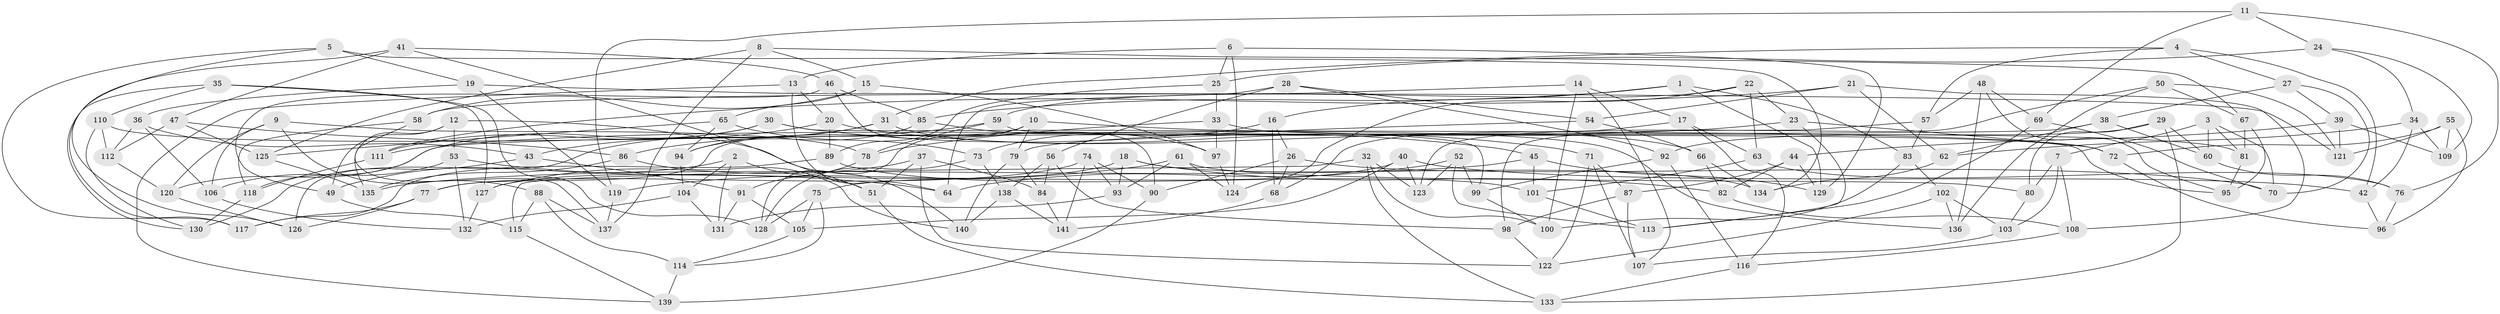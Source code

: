 // coarse degree distribution, {4: 0.4842105263157895, 5: 0.09473684210526316, 6: 0.3894736842105263, 3: 0.031578947368421054}
// Generated by graph-tools (version 1.1) at 2025/42/03/06/25 10:42:25]
// undirected, 141 vertices, 282 edges
graph export_dot {
graph [start="1"]
  node [color=gray90,style=filled];
  1;
  2;
  3;
  4;
  5;
  6;
  7;
  8;
  9;
  10;
  11;
  12;
  13;
  14;
  15;
  16;
  17;
  18;
  19;
  20;
  21;
  22;
  23;
  24;
  25;
  26;
  27;
  28;
  29;
  30;
  31;
  32;
  33;
  34;
  35;
  36;
  37;
  38;
  39;
  40;
  41;
  42;
  43;
  44;
  45;
  46;
  47;
  48;
  49;
  50;
  51;
  52;
  53;
  54;
  55;
  56;
  57;
  58;
  59;
  60;
  61;
  62;
  63;
  64;
  65;
  66;
  67;
  68;
  69;
  70;
  71;
  72;
  73;
  74;
  75;
  76;
  77;
  78;
  79;
  80;
  81;
  82;
  83;
  84;
  85;
  86;
  87;
  88;
  89;
  90;
  91;
  92;
  93;
  94;
  95;
  96;
  97;
  98;
  99;
  100;
  101;
  102;
  103;
  104;
  105;
  106;
  107;
  108;
  109;
  110;
  111;
  112;
  113;
  114;
  115;
  116;
  117;
  118;
  119;
  120;
  121;
  122;
  123;
  124;
  125;
  126;
  127;
  128;
  129;
  130;
  131;
  132;
  133;
  134;
  135;
  136;
  137;
  138;
  139;
  140;
  141;
  1 -- 16;
  1 -- 129;
  1 -- 83;
  1 -- 85;
  2 -- 51;
  2 -- 131;
  2 -- 104;
  2 -- 49;
  3 -- 70;
  3 -- 81;
  3 -- 60;
  3 -- 7;
  4 -- 42;
  4 -- 57;
  4 -- 27;
  4 -- 31;
  5 -- 126;
  5 -- 117;
  5 -- 19;
  5 -- 134;
  6 -- 124;
  6 -- 129;
  6 -- 25;
  6 -- 13;
  7 -- 80;
  7 -- 103;
  7 -- 108;
  8 -- 125;
  8 -- 15;
  8 -- 137;
  8 -- 67;
  9 -- 88;
  9 -- 120;
  9 -- 106;
  9 -- 78;
  10 -- 128;
  10 -- 72;
  10 -- 79;
  10 -- 77;
  11 -- 69;
  11 -- 24;
  11 -- 76;
  11 -- 119;
  12 -- 135;
  12 -- 53;
  12 -- 140;
  12 -- 49;
  13 -- 64;
  13 -- 139;
  13 -- 20;
  14 -- 17;
  14 -- 107;
  14 -- 58;
  14 -- 100;
  15 -- 65;
  15 -- 58;
  15 -- 97;
  16 -- 68;
  16 -- 26;
  16 -- 73;
  17 -- 116;
  17 -- 68;
  17 -- 63;
  18 -- 127;
  18 -- 93;
  18 -- 134;
  18 -- 82;
  19 -- 119;
  19 -- 121;
  19 -- 36;
  20 -- 71;
  20 -- 89;
  20 -- 43;
  21 -- 62;
  21 -- 54;
  21 -- 111;
  21 -- 108;
  22 -- 59;
  22 -- 124;
  22 -- 23;
  22 -- 63;
  23 -- 113;
  23 -- 72;
  23 -- 111;
  24 -- 25;
  24 -- 34;
  24 -- 109;
  25 -- 33;
  25 -- 89;
  26 -- 68;
  26 -- 90;
  26 -- 70;
  27 -- 70;
  27 -- 38;
  27 -- 39;
  28 -- 64;
  28 -- 54;
  28 -- 92;
  28 -- 56;
  29 -- 133;
  29 -- 92;
  29 -- 80;
  29 -- 60;
  30 -- 111;
  30 -- 118;
  30 -- 45;
  30 -- 99;
  31 -- 66;
  31 -- 126;
  31 -- 94;
  32 -- 100;
  32 -- 115;
  32 -- 123;
  32 -- 133;
  33 -- 97;
  33 -- 78;
  33 -- 81;
  34 -- 42;
  34 -- 109;
  34 -- 62;
  35 -- 130;
  35 -- 127;
  35 -- 110;
  35 -- 128;
  36 -- 43;
  36 -- 106;
  36 -- 112;
  37 -- 122;
  37 -- 51;
  37 -- 84;
  37 -- 127;
  38 -- 60;
  38 -- 62;
  38 -- 120;
  39 -- 109;
  39 -- 121;
  39 -- 44;
  40 -- 75;
  40 -- 42;
  40 -- 123;
  40 -- 105;
  41 -- 46;
  41 -- 51;
  41 -- 47;
  41 -- 117;
  42 -- 96;
  43 -- 130;
  43 -- 91;
  44 -- 87;
  44 -- 82;
  44 -- 129;
  45 -- 129;
  45 -- 135;
  45 -- 101;
  46 -- 85;
  46 -- 49;
  46 -- 90;
  47 -- 86;
  47 -- 125;
  47 -- 112;
  48 -- 95;
  48 -- 57;
  48 -- 136;
  48 -- 69;
  49 -- 115;
  50 -- 136;
  50 -- 123;
  50 -- 121;
  50 -- 67;
  51 -- 133;
  52 -- 64;
  52 -- 123;
  52 -- 99;
  52 -- 113;
  53 -- 64;
  53 -- 132;
  53 -- 106;
  54 -- 66;
  54 -- 79;
  55 -- 121;
  55 -- 72;
  55 -- 109;
  55 -- 96;
  56 -- 84;
  56 -- 138;
  56 -- 98;
  57 -- 83;
  57 -- 98;
  58 -- 118;
  58 -- 137;
  59 -- 86;
  59 -- 95;
  59 -- 78;
  60 -- 76;
  61 -- 119;
  61 -- 124;
  61 -- 93;
  61 -- 80;
  62 -- 134;
  63 -- 101;
  63 -- 76;
  65 -- 94;
  65 -- 125;
  65 -- 73;
  66 -- 82;
  66 -- 134;
  67 -- 81;
  67 -- 95;
  68 -- 141;
  69 -- 113;
  69 -- 70;
  71 -- 122;
  71 -- 107;
  71 -- 87;
  72 -- 96;
  73 -- 128;
  73 -- 138;
  74 -- 77;
  74 -- 93;
  74 -- 90;
  74 -- 141;
  75 -- 128;
  75 -- 105;
  75 -- 114;
  76 -- 96;
  77 -- 117;
  77 -- 126;
  78 -- 91;
  79 -- 84;
  79 -- 140;
  80 -- 103;
  81 -- 95;
  82 -- 108;
  83 -- 100;
  83 -- 102;
  84 -- 141;
  85 -- 97;
  85 -- 94;
  86 -- 140;
  86 -- 135;
  87 -- 98;
  87 -- 107;
  88 -- 114;
  88 -- 137;
  88 -- 115;
  89 -- 101;
  89 -- 117;
  90 -- 139;
  91 -- 131;
  91 -- 105;
  92 -- 99;
  92 -- 116;
  93 -- 131;
  94 -- 104;
  97 -- 124;
  98 -- 122;
  99 -- 100;
  101 -- 113;
  102 -- 122;
  102 -- 136;
  102 -- 103;
  103 -- 107;
  104 -- 131;
  104 -- 132;
  105 -- 114;
  106 -- 132;
  108 -- 116;
  110 -- 112;
  110 -- 130;
  110 -- 136;
  111 -- 118;
  112 -- 120;
  114 -- 139;
  115 -- 139;
  116 -- 133;
  118 -- 130;
  119 -- 137;
  120 -- 126;
  125 -- 135;
  127 -- 132;
  138 -- 140;
  138 -- 141;
}
